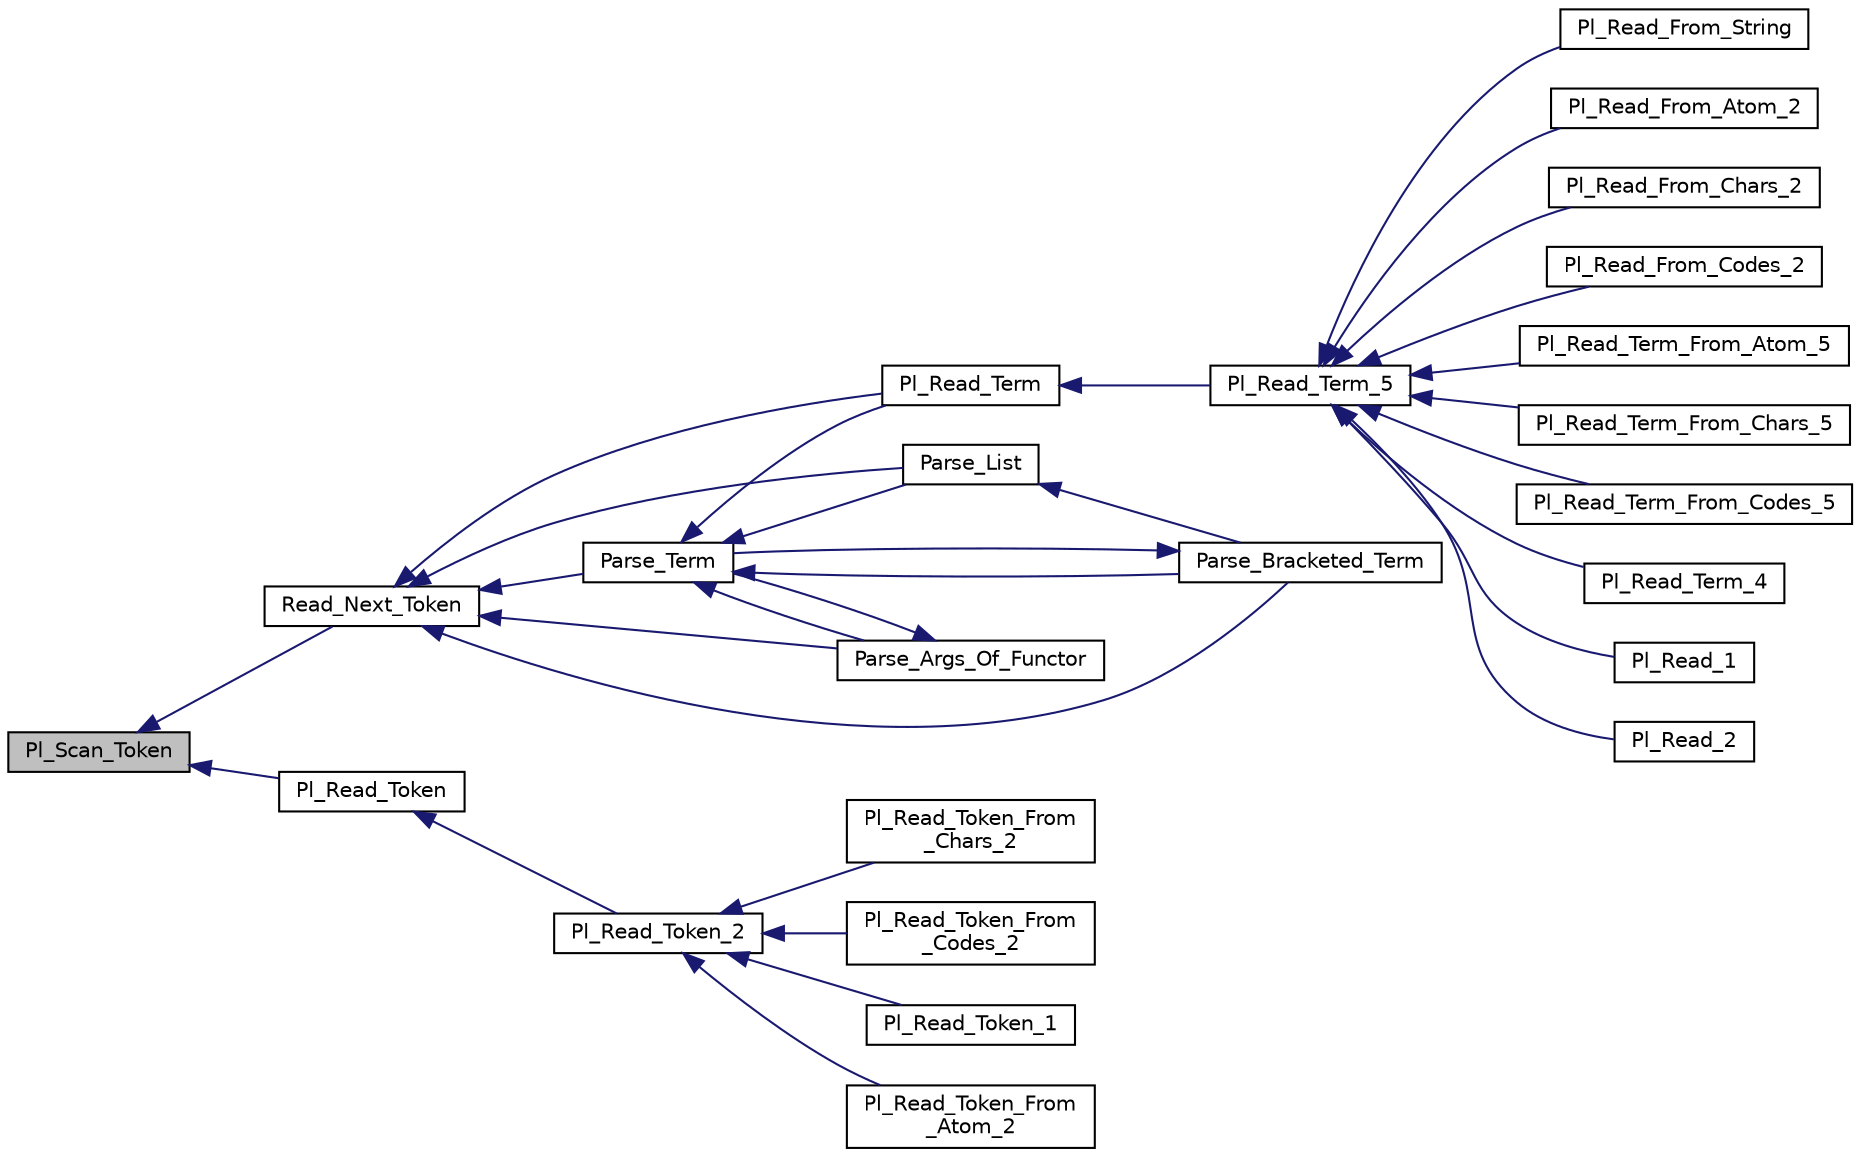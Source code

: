 digraph "Pl_Scan_Token"
{
  edge [fontname="Helvetica",fontsize="10",labelfontname="Helvetica",labelfontsize="10"];
  node [fontname="Helvetica",fontsize="10",shape=record];
  rankdir="LR";
  Node1 [label="Pl_Scan_Token",height=0.2,width=0.4,color="black", fillcolor="grey75", style="filled", fontcolor="black"];
  Node1 -> Node2 [dir="back",color="midnightblue",fontsize="10",style="solid",fontname="Helvetica"];
  Node2 [label="Read_Next_Token",height=0.2,width=0.4,color="black", fillcolor="white", style="filled",URL="$parse__supp_8c.html#a5168feee956bd33cc5cfdef4e1b98ce2"];
  Node2 -> Node3 [dir="back",color="midnightblue",fontsize="10",style="solid",fontname="Helvetica"];
  Node3 [label="Pl_Read_Term",height=0.2,width=0.4,color="black", fillcolor="white", style="filled",URL="$parse__supp_8h.html#a64d906da2798112a3c398b00f9741139"];
  Node3 -> Node4 [dir="back",color="midnightblue",fontsize="10",style="solid",fontname="Helvetica"];
  Node4 [label="Pl_Read_Term_5",height=0.2,width=0.4,color="black", fillcolor="white", style="filled",URL="$read__c_8c.html#ad383d406378b7b22f08a8382d1a80fb0"];
  Node4 -> Node5 [dir="back",color="midnightblue",fontsize="10",style="solid",fontname="Helvetica"];
  Node5 [label="Pl_Read_From_String",height=0.2,width=0.4,color="black", fillcolor="white", style="filled",URL="$const__io__c_8c.html#ab1870dca5b94f316ea69c739eb50a434"];
  Node4 -> Node6 [dir="back",color="midnightblue",fontsize="10",style="solid",fontname="Helvetica"];
  Node6 [label="Pl_Read_From_Atom_2",height=0.2,width=0.4,color="black", fillcolor="white", style="filled",URL="$const__io__c_8c.html#a75deece217063fb44a56e2e1e2111896"];
  Node4 -> Node7 [dir="back",color="midnightblue",fontsize="10",style="solid",fontname="Helvetica"];
  Node7 [label="Pl_Read_From_Chars_2",height=0.2,width=0.4,color="black", fillcolor="white", style="filled",URL="$const__io__c_8c.html#a4c0c2e76d2a48de5b1be98292298c3b1"];
  Node4 -> Node8 [dir="back",color="midnightblue",fontsize="10",style="solid",fontname="Helvetica"];
  Node8 [label="Pl_Read_From_Codes_2",height=0.2,width=0.4,color="black", fillcolor="white", style="filled",URL="$const__io__c_8c.html#a66a57821f6bc65641c878166b5c80c52"];
  Node4 -> Node9 [dir="back",color="midnightblue",fontsize="10",style="solid",fontname="Helvetica"];
  Node9 [label="Pl_Read_Term_From_Atom_5",height=0.2,width=0.4,color="black", fillcolor="white", style="filled",URL="$const__io__c_8c.html#aae76aaaee5268d487027179f43e796aa"];
  Node4 -> Node10 [dir="back",color="midnightblue",fontsize="10",style="solid",fontname="Helvetica"];
  Node10 [label="Pl_Read_Term_From_Chars_5",height=0.2,width=0.4,color="black", fillcolor="white", style="filled",URL="$const__io__c_8c.html#ad74775c98c90c1dd5b50e079d7e44a4d"];
  Node4 -> Node11 [dir="back",color="midnightblue",fontsize="10",style="solid",fontname="Helvetica"];
  Node11 [label="Pl_Read_Term_From_Codes_5",height=0.2,width=0.4,color="black", fillcolor="white", style="filled",URL="$const__io__c_8c.html#ae8b13c6f888f8c79bffa8e65a2c5b600"];
  Node4 -> Node12 [dir="back",color="midnightblue",fontsize="10",style="solid",fontname="Helvetica"];
  Node12 [label="Pl_Read_Term_4",height=0.2,width=0.4,color="black", fillcolor="white", style="filled",URL="$read__c_8c.html#ac5d31efcd05110182afee4d3d3a3c1da"];
  Node4 -> Node13 [dir="back",color="midnightblue",fontsize="10",style="solid",fontname="Helvetica"];
  Node13 [label="Pl_Read_1",height=0.2,width=0.4,color="black", fillcolor="white", style="filled",URL="$read__c_8c.html#a096f5ea03ecdb63b680501b55246e86d"];
  Node4 -> Node14 [dir="back",color="midnightblue",fontsize="10",style="solid",fontname="Helvetica"];
  Node14 [label="Pl_Read_2",height=0.2,width=0.4,color="black", fillcolor="white", style="filled",URL="$read__c_8c.html#a5875a10dde57265c7d0bbfe398c547a2"];
  Node2 -> Node15 [dir="back",color="midnightblue",fontsize="10",style="solid",fontname="Helvetica"];
  Node15 [label="Parse_Term",height=0.2,width=0.4,color="black", fillcolor="white", style="filled",URL="$parse__supp_8c.html#ae03e3588605a54ec801f9f52c3983921"];
  Node15 -> Node3 [dir="back",color="midnightblue",fontsize="10",style="solid",fontname="Helvetica"];
  Node15 -> Node16 [dir="back",color="midnightblue",fontsize="10",style="solid",fontname="Helvetica"];
  Node16 [label="Parse_Args_Of_Functor",height=0.2,width=0.4,color="black", fillcolor="white", style="filled",URL="$parse__supp_8c.html#a91129321b0656be20577914e71efd7fb"];
  Node16 -> Node15 [dir="back",color="midnightblue",fontsize="10",style="solid",fontname="Helvetica"];
  Node15 -> Node17 [dir="back",color="midnightblue",fontsize="10",style="solid",fontname="Helvetica"];
  Node17 [label="Parse_Bracketed_Term",height=0.2,width=0.4,color="black", fillcolor="white", style="filled",URL="$parse__supp_8c.html#a5279315d52439bb2d9142ce22451dd0f"];
  Node17 -> Node15 [dir="back",color="midnightblue",fontsize="10",style="solid",fontname="Helvetica"];
  Node15 -> Node18 [dir="back",color="midnightblue",fontsize="10",style="solid",fontname="Helvetica"];
  Node18 [label="Parse_List",height=0.2,width=0.4,color="black", fillcolor="white", style="filled",URL="$parse__supp_8c.html#ab52e6752bd14d107f8e3c6e9308c077b"];
  Node18 -> Node17 [dir="back",color="midnightblue",fontsize="10",style="solid",fontname="Helvetica"];
  Node2 -> Node16 [dir="back",color="midnightblue",fontsize="10",style="solid",fontname="Helvetica"];
  Node2 -> Node17 [dir="back",color="midnightblue",fontsize="10",style="solid",fontname="Helvetica"];
  Node2 -> Node18 [dir="back",color="midnightblue",fontsize="10",style="solid",fontname="Helvetica"];
  Node1 -> Node19 [dir="back",color="midnightblue",fontsize="10",style="solid",fontname="Helvetica"];
  Node19 [label="Pl_Read_Token",height=0.2,width=0.4,color="black", fillcolor="white", style="filled",URL="$parse__supp_8h.html#af01cd296c1ec2c9f36fc174562fcca9a"];
  Node19 -> Node20 [dir="back",color="midnightblue",fontsize="10",style="solid",fontname="Helvetica"];
  Node20 [label="Pl_Read_Token_2",height=0.2,width=0.4,color="black", fillcolor="white", style="filled",URL="$read__c_8c.html#a7be5c4ba78b2b42a279f69180fb63f3c"];
  Node20 -> Node21 [dir="back",color="midnightblue",fontsize="10",style="solid",fontname="Helvetica"];
  Node21 [label="Pl_Read_Token_From\l_Atom_2",height=0.2,width=0.4,color="black", fillcolor="white", style="filled",URL="$const__io__c_8c.html#a2bed332a634b74effcbd5fce6f4fc5ab"];
  Node20 -> Node22 [dir="back",color="midnightblue",fontsize="10",style="solid",fontname="Helvetica"];
  Node22 [label="Pl_Read_Token_From\l_Chars_2",height=0.2,width=0.4,color="black", fillcolor="white", style="filled",URL="$const__io__c_8c.html#a69e4a9f23af4409adb6741f13b0982eb"];
  Node20 -> Node23 [dir="back",color="midnightblue",fontsize="10",style="solid",fontname="Helvetica"];
  Node23 [label="Pl_Read_Token_From\l_Codes_2",height=0.2,width=0.4,color="black", fillcolor="white", style="filled",URL="$const__io__c_8c.html#a2c53bfa221ba5ddcbd784ae050e27c9e"];
  Node20 -> Node24 [dir="back",color="midnightblue",fontsize="10",style="solid",fontname="Helvetica"];
  Node24 [label="Pl_Read_Token_1",height=0.2,width=0.4,color="black", fillcolor="white", style="filled",URL="$read__c_8c.html#afc95e21ddf750d4bf6e7e34d2fbd49e1"];
}
